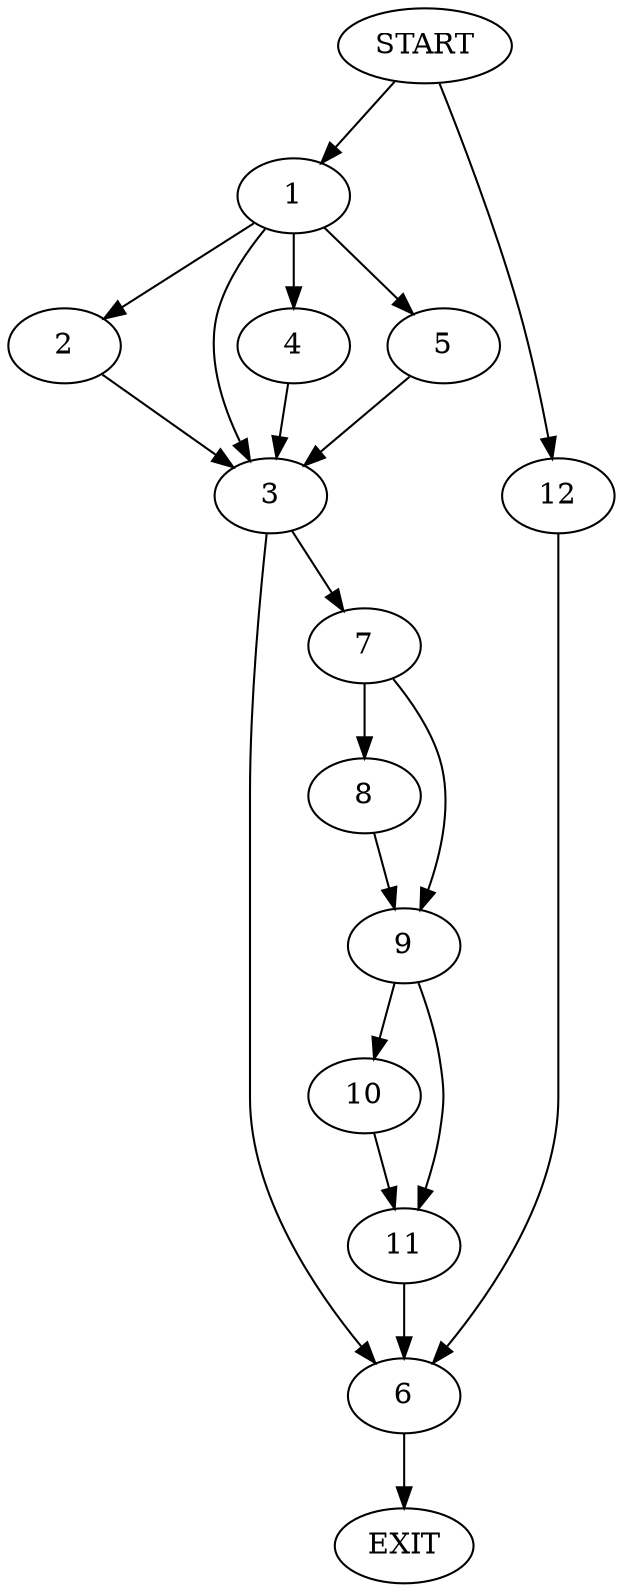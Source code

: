 digraph {
0 [label="START"]
13 [label="EXIT"]
0 -> 1
1 -> 2
1 -> 3
1 -> 4
1 -> 5
2 -> 3
5 -> 3
3 -> 6
3 -> 7
4 -> 3
6 -> 13
7 -> 8
7 -> 9
9 -> 10
9 -> 11
8 -> 9
11 -> 6
10 -> 11
0 -> 12
12 -> 6
}
